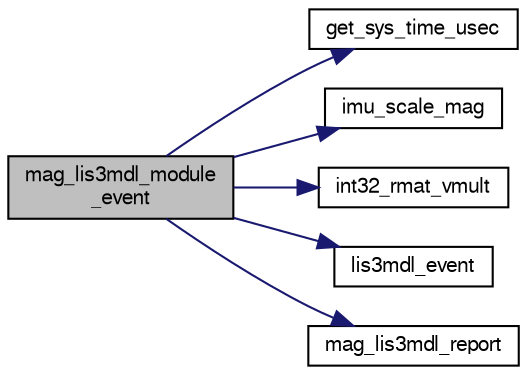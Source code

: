 digraph "mag_lis3mdl_module_event"
{
  edge [fontname="FreeSans",fontsize="10",labelfontname="FreeSans",labelfontsize="10"];
  node [fontname="FreeSans",fontsize="10",shape=record];
  rankdir="LR";
  Node1 [label="mag_lis3mdl_module\l_event",height=0.2,width=0.4,color="black", fillcolor="grey75", style="filled", fontcolor="black"];
  Node1 -> Node2 [color="midnightblue",fontsize="10",style="solid",fontname="FreeSans"];
  Node2 [label="get_sys_time_usec",height=0.2,width=0.4,color="black", fillcolor="white", style="filled",URL="$chibios_2mcu__periph_2sys__time__arch_8c.html#a7ddfef1f78a56c6b4c4c536b5d670bfb",tooltip="Get the time in microseconds since startup. "];
  Node1 -> Node3 [color="midnightblue",fontsize="10",style="solid",fontname="FreeSans"];
  Node3 [label="imu_scale_mag",height=0.2,width=0.4,color="black", fillcolor="white", style="filled",URL="$ahrs__gx3_8c.html#a6ca6c7f78fab9df37eb980d2b4d1b3a9"];
  Node1 -> Node4 [color="midnightblue",fontsize="10",style="solid",fontname="FreeSans"];
  Node4 [label="int32_rmat_vmult",height=0.2,width=0.4,color="black", fillcolor="white", style="filled",URL="$group__math__algebra__int.html#ga6298f55d272675b9b71dcb3fcbcf4a8a",tooltip="rotate 3D vector by rotation matrix. "];
  Node1 -> Node5 [color="midnightblue",fontsize="10",style="solid",fontname="FreeSans"];
  Node5 [label="lis3mdl_event",height=0.2,width=0.4,color="black", fillcolor="white", style="filled",URL="$lis3mdl_8c.html#af00752ab8b60a2dc96c19c54901412b1"];
  Node1 -> Node6 [color="midnightblue",fontsize="10",style="solid",fontname="FreeSans"];
  Node6 [label="mag_lis3mdl_report",height=0.2,width=0.4,color="black", fillcolor="white", style="filled",URL="$mag__lis3mdl_8c.html#ab2715ee3ffd046012053c5fd6ad0418e"];
}
